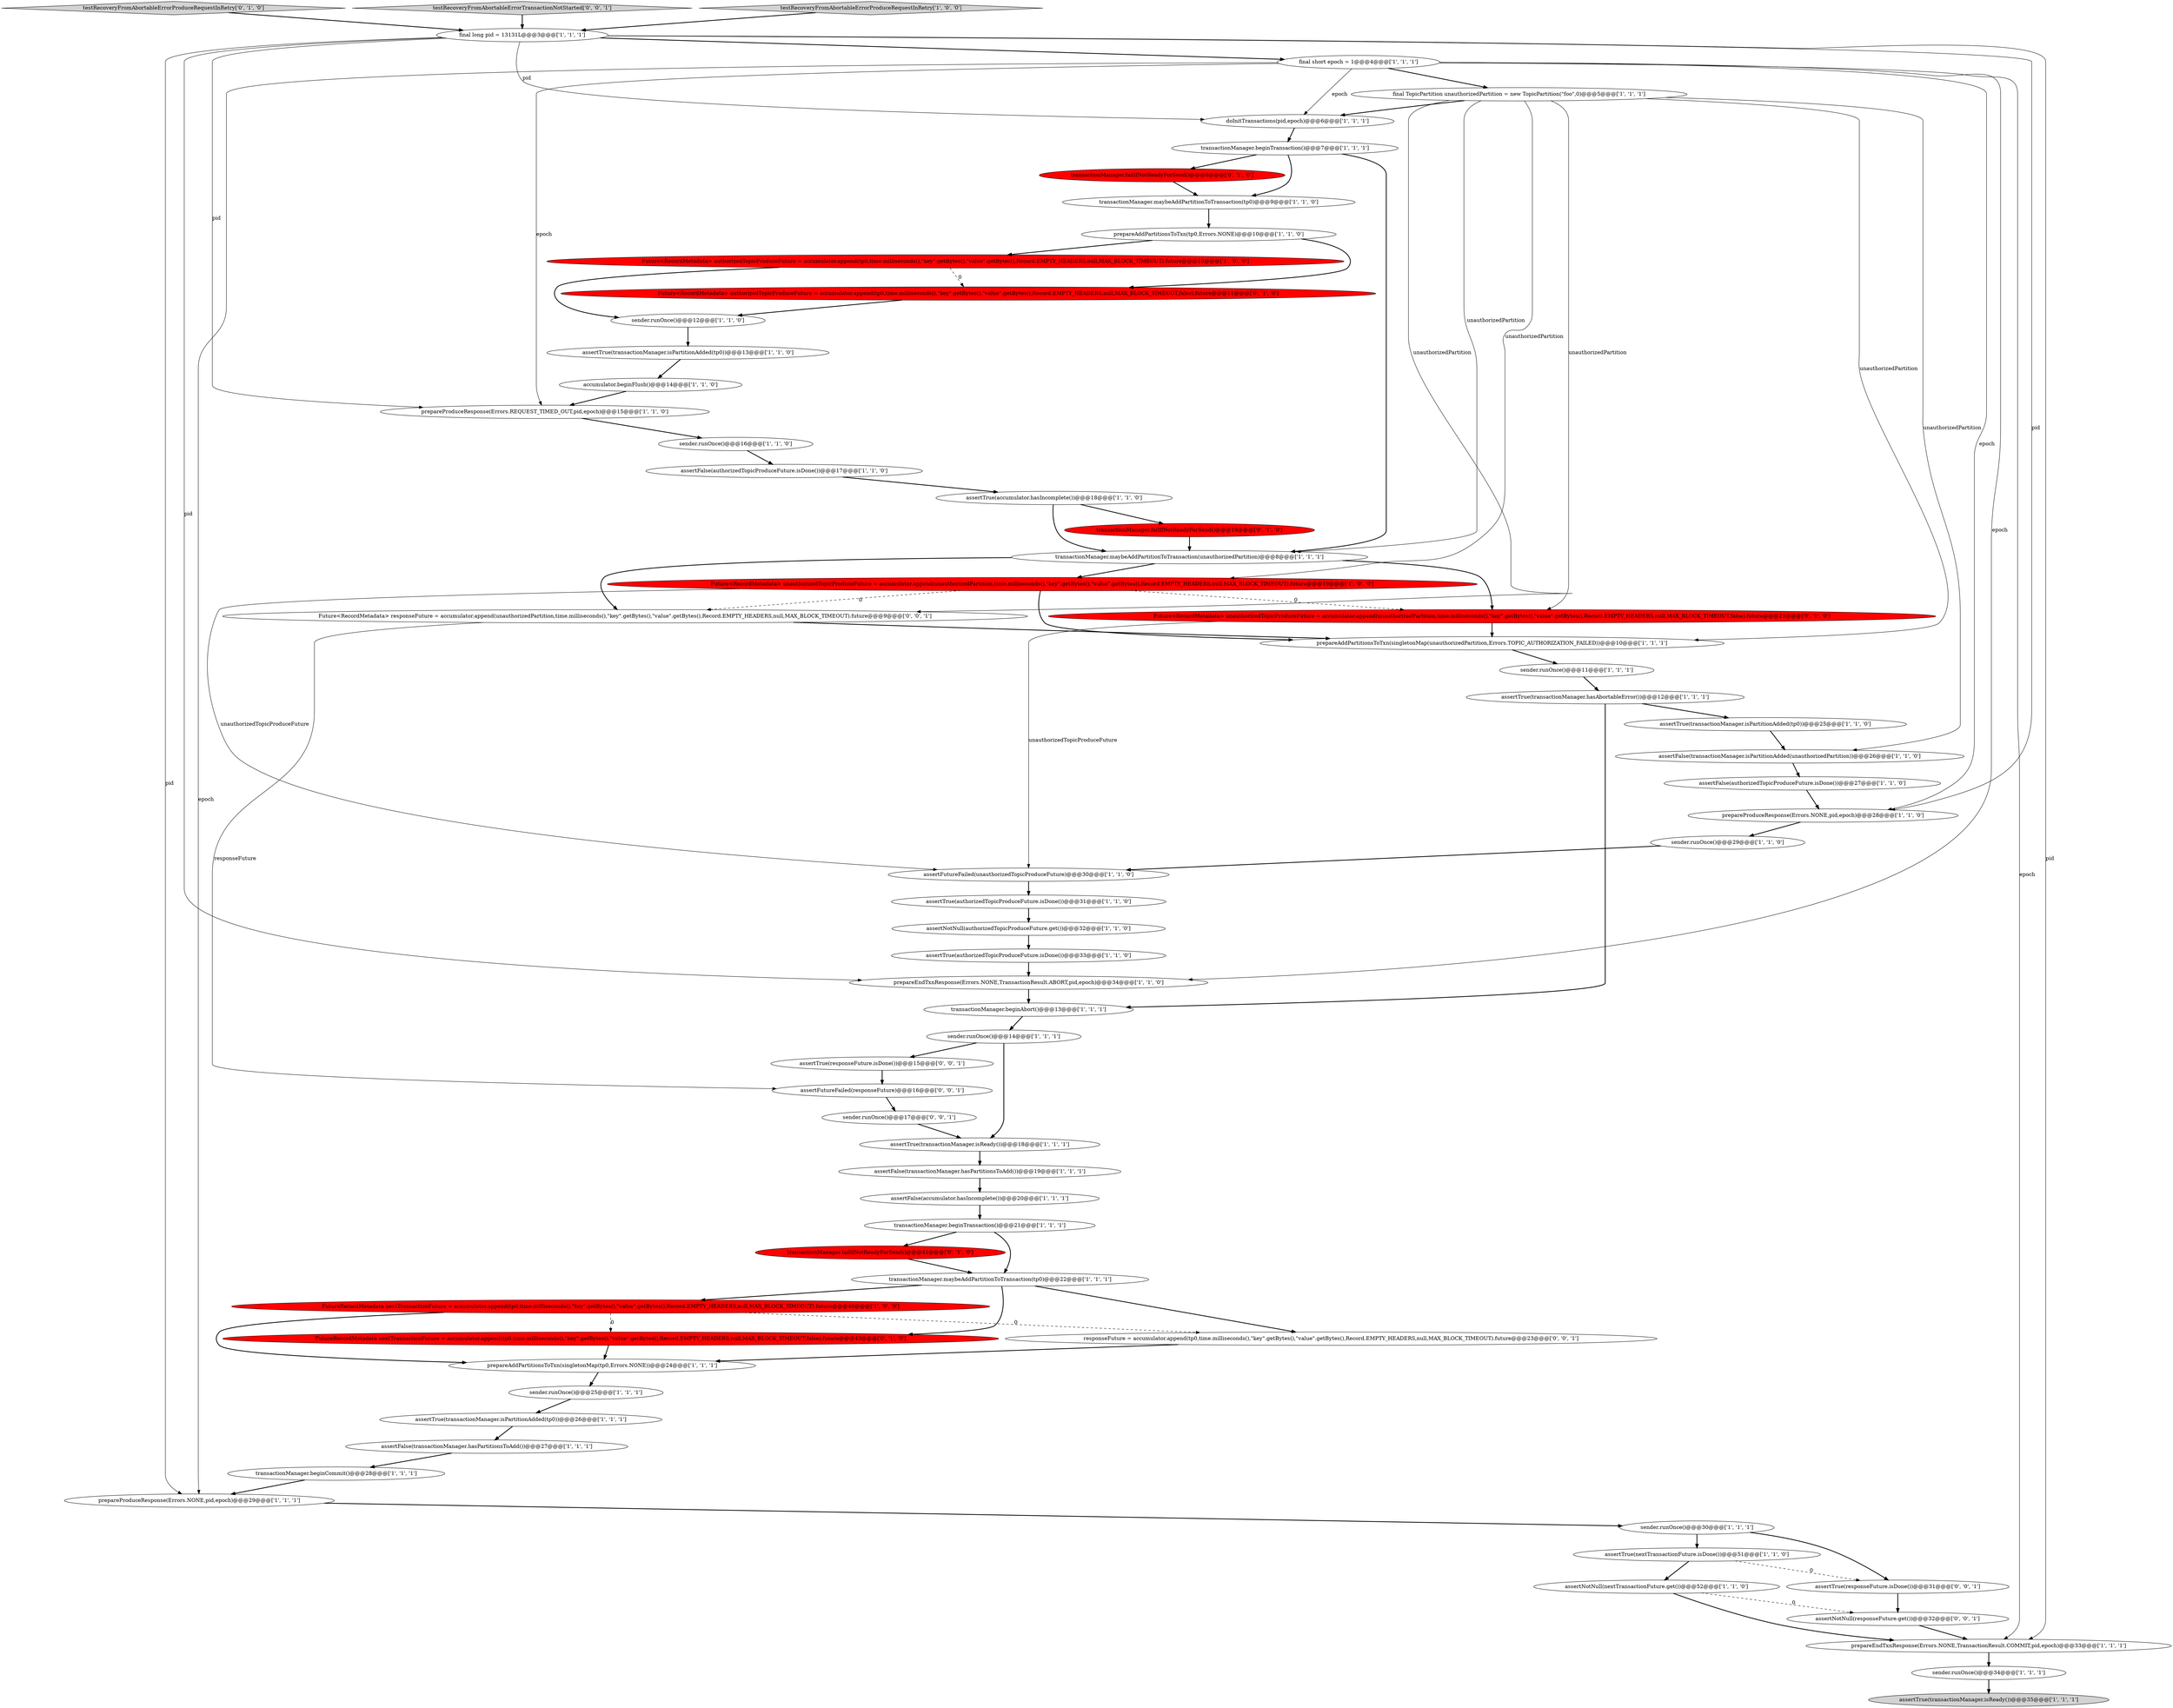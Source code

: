 digraph {
5 [style = filled, label = "assertTrue(nextTransactionFuture.isDone())@@@51@@@['1', '1', '0']", fillcolor = white, shape = ellipse image = "AAA0AAABBB1BBB"];
25 [style = filled, label = "assertNotNull(nextTransactionFuture.get())@@@52@@@['1', '1', '0']", fillcolor = white, shape = ellipse image = "AAA0AAABBB1BBB"];
40 [style = filled, label = "transactionManager.beginCommit()@@@28@@@['1', '1', '1']", fillcolor = white, shape = ellipse image = "AAA0AAABBB1BBB"];
44 [style = filled, label = "transactionManager.maybeAddPartitionToTransaction(tp0)@@@9@@@['1', '1', '0']", fillcolor = white, shape = ellipse image = "AAA0AAABBB1BBB"];
53 [style = filled, label = "transactionManager.failIfNotReadyForSend()@@@41@@@['0', '1', '0']", fillcolor = red, shape = ellipse image = "AAA1AAABBB2BBB"];
32 [style = filled, label = "sender.runOnce()@@@12@@@['1', '1', '0']", fillcolor = white, shape = ellipse image = "AAA0AAABBB1BBB"];
4 [style = filled, label = "sender.runOnce()@@@29@@@['1', '1', '0']", fillcolor = white, shape = ellipse image = "AAA0AAABBB1BBB"];
21 [style = filled, label = "prepareProduceResponse(Errors.NONE,pid,epoch)@@@29@@@['1', '1', '1']", fillcolor = white, shape = ellipse image = "AAA0AAABBB1BBB"];
37 [style = filled, label = "assertTrue(accumulator.hasIncomplete())@@@18@@@['1', '1', '0']", fillcolor = white, shape = ellipse image = "AAA0AAABBB1BBB"];
62 [style = filled, label = "assertFutureFailed(responseFuture)@@@16@@@['0', '0', '1']", fillcolor = white, shape = ellipse image = "AAA0AAABBB3BBB"];
42 [style = filled, label = "prepareAddPartitionsToTxn(tp0,Errors.NONE)@@@10@@@['1', '1', '0']", fillcolor = white, shape = ellipse image = "AAA0AAABBB1BBB"];
52 [style = filled, label = "Future<RecordMetadata> authorizedTopicProduceFuture = accumulator.append(tp0,time.milliseconds(),\"key\".getBytes(),\"value\".getBytes(),Record.EMPTY_HEADERS,null,MAX_BLOCK_TIMEOUT,false).future@@@11@@@['0', '1', '0']", fillcolor = red, shape = ellipse image = "AAA1AAABBB2BBB"];
17 [style = filled, label = "assertTrue(transactionManager.isPartitionAdded(tp0))@@@25@@@['1', '1', '0']", fillcolor = white, shape = ellipse image = "AAA0AAABBB1BBB"];
49 [style = filled, label = "assertFalse(transactionManager.hasPartitionsToAdd())@@@19@@@['1', '1', '1']", fillcolor = white, shape = ellipse image = "AAA0AAABBB1BBB"];
7 [style = filled, label = "assertFalse(authorizedTopicProduceFuture.isDone())@@@17@@@['1', '1', '0']", fillcolor = white, shape = ellipse image = "AAA0AAABBB1BBB"];
18 [style = filled, label = "sender.runOnce()@@@14@@@['1', '1', '1']", fillcolor = white, shape = ellipse image = "AAA0AAABBB1BBB"];
1 [style = filled, label = "final short epoch = 1@@@4@@@['1', '1', '1']", fillcolor = white, shape = ellipse image = "AAA0AAABBB1BBB"];
10 [style = filled, label = "final long pid = 13131L@@@3@@@['1', '1', '1']", fillcolor = white, shape = ellipse image = "AAA0AAABBB1BBB"];
12 [style = filled, label = "transactionManager.maybeAddPartitionToTransaction(tp0)@@@22@@@['1', '1', '1']", fillcolor = white, shape = ellipse image = "AAA0AAABBB1BBB"];
35 [style = filled, label = "assertTrue(authorizedTopicProduceFuture.isDone())@@@33@@@['1', '1', '0']", fillcolor = white, shape = ellipse image = "AAA0AAABBB1BBB"];
50 [style = filled, label = "sender.runOnce()@@@16@@@['1', '1', '0']", fillcolor = white, shape = ellipse image = "AAA0AAABBB1BBB"];
33 [style = filled, label = "prepareAddPartitionsToTxn(singletonMap(unauthorizedPartition,Errors.TOPIC_AUTHORIZATION_FAILED))@@@10@@@['1', '1', '1']", fillcolor = white, shape = ellipse image = "AAA0AAABBB1BBB"];
55 [style = filled, label = "testRecoveryFromAbortableErrorProduceRequestInRetry['0', '1', '0']", fillcolor = lightgray, shape = diamond image = "AAA0AAABBB2BBB"];
54 [style = filled, label = "Future<RecordMetadata> unauthorizedTopicProduceFuture = accumulator.append(unauthorizedPartition,time.milliseconds(),\"key\".getBytes(),\"value\".getBytes(),Record.EMPTY_HEADERS,null,MAX_BLOCK_TIMEOUT,false).future@@@21@@@['0', '1', '0']", fillcolor = red, shape = ellipse image = "AAA1AAABBB2BBB"];
51 [style = filled, label = "transactionManager.failIfNotReadyForSend()@@@8@@@['0', '1', '0']", fillcolor = red, shape = ellipse image = "AAA1AAABBB2BBB"];
65 [style = filled, label = "assertTrue(responseFuture.isDone())@@@15@@@['0', '0', '1']", fillcolor = white, shape = ellipse image = "AAA0AAABBB3BBB"];
6 [style = filled, label = "accumulator.beginFlush()@@@14@@@['1', '1', '0']", fillcolor = white, shape = ellipse image = "AAA0AAABBB1BBB"];
15 [style = filled, label = "FutureRecordMetadata nextTransactionFuture = accumulator.append(tp0,time.milliseconds(),\"key\".getBytes(),\"value\".getBytes(),Record.EMPTY_HEADERS,null,MAX_BLOCK_TIMEOUT).future@@@40@@@['1', '0', '0']", fillcolor = red, shape = ellipse image = "AAA1AAABBB1BBB"];
38 [style = filled, label = "assertTrue(transactionManager.isReady())@@@18@@@['1', '1', '1']", fillcolor = white, shape = ellipse image = "AAA0AAABBB1BBB"];
23 [style = filled, label = "transactionManager.beginTransaction()@@@7@@@['1', '1', '1']", fillcolor = white, shape = ellipse image = "AAA0AAABBB1BBB"];
31 [style = filled, label = "assertTrue(transactionManager.isReady())@@@35@@@['1', '1', '1']", fillcolor = lightgray, shape = ellipse image = "AAA0AAABBB1BBB"];
11 [style = filled, label = "assertTrue(transactionManager.hasAbortableError())@@@12@@@['1', '1', '1']", fillcolor = white, shape = ellipse image = "AAA0AAABBB1BBB"];
28 [style = filled, label = "assertTrue(authorizedTopicProduceFuture.isDone())@@@31@@@['1', '1', '0']", fillcolor = white, shape = ellipse image = "AAA0AAABBB1BBB"];
43 [style = filled, label = "assertTrue(transactionManager.isPartitionAdded(tp0))@@@13@@@['1', '1', '0']", fillcolor = white, shape = ellipse image = "AAA0AAABBB1BBB"];
30 [style = filled, label = "prepareEndTxnResponse(Errors.NONE,TransactionResult.ABORT,pid,epoch)@@@34@@@['1', '1', '0']", fillcolor = white, shape = ellipse image = "AAA0AAABBB1BBB"];
34 [style = filled, label = "transactionManager.beginAbort()@@@13@@@['1', '1', '1']", fillcolor = white, shape = ellipse image = "AAA0AAABBB1BBB"];
36 [style = filled, label = "sender.runOnce()@@@34@@@['1', '1', '1']", fillcolor = white, shape = ellipse image = "AAA0AAABBB1BBB"];
46 [style = filled, label = "assertFalse(transactionManager.isPartitionAdded(unauthorizedPartition))@@@26@@@['1', '1', '0']", fillcolor = white, shape = ellipse image = "AAA0AAABBB1BBB"];
8 [style = filled, label = "prepareAddPartitionsToTxn(singletonMap(tp0,Errors.NONE))@@@24@@@['1', '1', '1']", fillcolor = white, shape = ellipse image = "AAA0AAABBB1BBB"];
13 [style = filled, label = "prepareProduceResponse(Errors.REQUEST_TIMED_OUT,pid,epoch)@@@15@@@['1', '1', '0']", fillcolor = white, shape = ellipse image = "AAA0AAABBB1BBB"];
48 [style = filled, label = "doInitTransactions(pid,epoch)@@@6@@@['1', '1', '1']", fillcolor = white, shape = ellipse image = "AAA0AAABBB1BBB"];
0 [style = filled, label = "Future<RecordMetadata> authorizedTopicProduceFuture = accumulator.append(tp0,time.milliseconds(),\"key\".getBytes(),\"value\".getBytes(),Record.EMPTY_HEADERS,null,MAX_BLOCK_TIMEOUT).future@@@10@@@['1', '0', '0']", fillcolor = red, shape = ellipse image = "AAA1AAABBB1BBB"];
64 [style = filled, label = "responseFuture = accumulator.append(tp0,time.milliseconds(),\"key\".getBytes(),\"value\".getBytes(),Record.EMPTY_HEADERS,null,MAX_BLOCK_TIMEOUT).future@@@23@@@['0', '0', '1']", fillcolor = white, shape = ellipse image = "AAA0AAABBB3BBB"];
39 [style = filled, label = "assertFalse(transactionManager.hasPartitionsToAdd())@@@27@@@['1', '1', '1']", fillcolor = white, shape = ellipse image = "AAA0AAABBB1BBB"];
16 [style = filled, label = "Future<RecordMetadata> unauthorizedTopicProduceFuture = accumulator.append(unauthorizedPartition,time.milliseconds(),\"key\".getBytes(),\"value\".getBytes(),Record.EMPTY_HEADERS,null,MAX_BLOCK_TIMEOUT).future@@@19@@@['1', '0', '0']", fillcolor = red, shape = ellipse image = "AAA1AAABBB1BBB"];
56 [style = filled, label = "FutureRecordMetadata nextTransactionFuture = accumulator.append(tp0,time.milliseconds(),\"key\".getBytes(),\"value\".getBytes(),Record.EMPTY_HEADERS,null,MAX_BLOCK_TIMEOUT,false).future@@@43@@@['0', '1', '0']", fillcolor = red, shape = ellipse image = "AAA1AAABBB2BBB"];
20 [style = filled, label = "sender.runOnce()@@@11@@@['1', '1', '1']", fillcolor = white, shape = ellipse image = "AAA0AAABBB1BBB"];
58 [style = filled, label = "assertTrue(responseFuture.isDone())@@@31@@@['0', '0', '1']", fillcolor = white, shape = ellipse image = "AAA0AAABBB3BBB"];
29 [style = filled, label = "sender.runOnce()@@@25@@@['1', '1', '1']", fillcolor = white, shape = ellipse image = "AAA0AAABBB1BBB"];
2 [style = filled, label = "assertTrue(transactionManager.isPartitionAdded(tp0))@@@26@@@['1', '1', '1']", fillcolor = white, shape = ellipse image = "AAA0AAABBB1BBB"];
57 [style = filled, label = "transactionManager.failIfNotReadyForSend()@@@19@@@['0', '1', '0']", fillcolor = red, shape = ellipse image = "AAA1AAABBB2BBB"];
60 [style = filled, label = "sender.runOnce()@@@17@@@['0', '0', '1']", fillcolor = white, shape = ellipse image = "AAA0AAABBB3BBB"];
45 [style = filled, label = "final TopicPartition unauthorizedPartition = new TopicPartition(\"foo\",0)@@@5@@@['1', '1', '1']", fillcolor = white, shape = ellipse image = "AAA0AAABBB1BBB"];
59 [style = filled, label = "testRecoveryFromAbortableErrorTransactionNotStarted['0', '0', '1']", fillcolor = lightgray, shape = diamond image = "AAA0AAABBB3BBB"];
61 [style = filled, label = "Future<RecordMetadata> responseFuture = accumulator.append(unauthorizedPartition,time.milliseconds(),\"key\".getBytes(),\"value\".getBytes(),Record.EMPTY_HEADERS,null,MAX_BLOCK_TIMEOUT).future@@@9@@@['0', '0', '1']", fillcolor = white, shape = ellipse image = "AAA0AAABBB3BBB"];
47 [style = filled, label = "prepareProduceResponse(Errors.NONE,pid,epoch)@@@28@@@['1', '1', '0']", fillcolor = white, shape = ellipse image = "AAA0AAABBB1BBB"];
41 [style = filled, label = "assertNotNull(authorizedTopicProduceFuture.get())@@@32@@@['1', '1', '0']", fillcolor = white, shape = ellipse image = "AAA0AAABBB1BBB"];
63 [style = filled, label = "assertNotNull(responseFuture.get())@@@32@@@['0', '0', '1']", fillcolor = white, shape = ellipse image = "AAA0AAABBB3BBB"];
19 [style = filled, label = "assertFutureFailed(unauthorizedTopicProduceFuture)@@@30@@@['1', '1', '0']", fillcolor = white, shape = ellipse image = "AAA0AAABBB1BBB"];
26 [style = filled, label = "assertFalse(authorizedTopicProduceFuture.isDone())@@@27@@@['1', '1', '0']", fillcolor = white, shape = ellipse image = "AAA0AAABBB1BBB"];
24 [style = filled, label = "testRecoveryFromAbortableErrorProduceRequestInRetry['1', '0', '0']", fillcolor = lightgray, shape = diamond image = "AAA0AAABBB1BBB"];
22 [style = filled, label = "sender.runOnce()@@@30@@@['1', '1', '1']", fillcolor = white, shape = ellipse image = "AAA0AAABBB1BBB"];
27 [style = filled, label = "transactionManager.beginTransaction()@@@21@@@['1', '1', '1']", fillcolor = white, shape = ellipse image = "AAA0AAABBB1BBB"];
14 [style = filled, label = "prepareEndTxnResponse(Errors.NONE,TransactionResult.COMMIT,pid,epoch)@@@33@@@['1', '1', '1']", fillcolor = white, shape = ellipse image = "AAA0AAABBB1BBB"];
9 [style = filled, label = "transactionManager.maybeAddPartitionToTransaction(unauthorizedPartition)@@@8@@@['1', '1', '1']", fillcolor = white, shape = ellipse image = "AAA0AAABBB1BBB"];
3 [style = filled, label = "assertFalse(accumulator.hasIncomplete())@@@20@@@['1', '1', '1']", fillcolor = white, shape = ellipse image = "AAA0AAABBB1BBB"];
5->58 [style = dashed, label="0"];
10->48 [style = solid, label="pid"];
23->51 [style = bold, label=""];
65->62 [style = bold, label=""];
34->18 [style = bold, label=""];
64->8 [style = bold, label=""];
25->14 [style = bold, label=""];
45->48 [style = bold, label=""];
9->16 [style = bold, label=""];
37->9 [style = bold, label=""];
3->27 [style = bold, label=""];
16->61 [style = dashed, label="0"];
29->2 [style = bold, label=""];
1->21 [style = solid, label="epoch"];
38->49 [style = bold, label=""];
56->8 [style = bold, label=""];
54->33 [style = bold, label=""];
19->28 [style = bold, label=""];
45->16 [style = solid, label="unauthorizedPartition"];
23->44 [style = bold, label=""];
18->38 [style = bold, label=""];
24->10 [style = bold, label=""];
27->12 [style = bold, label=""];
45->61 [style = solid, label="unauthorizedPartition"];
1->13 [style = solid, label="epoch"];
27->53 [style = bold, label=""];
36->31 [style = bold, label=""];
62->60 [style = bold, label=""];
4->19 [style = bold, label=""];
7->37 [style = bold, label=""];
26->47 [style = bold, label=""];
51->44 [style = bold, label=""];
30->34 [style = bold, label=""];
45->54 [style = solid, label="unauthorizedPartition"];
22->5 [style = bold, label=""];
5->25 [style = bold, label=""];
45->46 [style = solid, label="unauthorizedPartition"];
2->39 [style = bold, label=""];
9->54 [style = bold, label=""];
58->63 [style = bold, label=""];
10->30 [style = solid, label="pid"];
16->33 [style = bold, label=""];
21->22 [style = bold, label=""];
10->47 [style = solid, label="pid"];
1->48 [style = solid, label="epoch"];
16->54 [style = dashed, label="0"];
49->3 [style = bold, label=""];
11->17 [style = bold, label=""];
59->10 [style = bold, label=""];
18->65 [style = bold, label=""];
10->1 [style = bold, label=""];
1->45 [style = bold, label=""];
16->19 [style = solid, label="unauthorizedTopicProduceFuture"];
40->21 [style = bold, label=""];
63->14 [style = bold, label=""];
14->36 [style = bold, label=""];
44->42 [style = bold, label=""];
17->46 [style = bold, label=""];
42->52 [style = bold, label=""];
61->62 [style = solid, label="responseFuture"];
60->38 [style = bold, label=""];
55->10 [style = bold, label=""];
42->0 [style = bold, label=""];
28->41 [style = bold, label=""];
1->14 [style = solid, label="epoch"];
13->50 [style = bold, label=""];
45->33 [style = solid, label="unauthorizedPartition"];
0->52 [style = dashed, label="0"];
48->23 [style = bold, label=""];
45->9 [style = solid, label="unauthorizedPartition"];
22->58 [style = bold, label=""];
12->56 [style = bold, label=""];
39->40 [style = bold, label=""];
6->13 [style = bold, label=""];
57->9 [style = bold, label=""];
1->30 [style = solid, label="epoch"];
0->32 [style = bold, label=""];
54->19 [style = solid, label="unauthorizedTopicProduceFuture"];
35->30 [style = bold, label=""];
15->8 [style = bold, label=""];
53->12 [style = bold, label=""];
20->11 [style = bold, label=""];
37->57 [style = bold, label=""];
41->35 [style = bold, label=""];
33->20 [style = bold, label=""];
25->63 [style = dashed, label="0"];
12->15 [style = bold, label=""];
10->21 [style = solid, label="pid"];
50->7 [style = bold, label=""];
32->43 [style = bold, label=""];
10->13 [style = solid, label="pid"];
15->56 [style = dashed, label="0"];
43->6 [style = bold, label=""];
9->61 [style = bold, label=""];
1->47 [style = solid, label="epoch"];
46->26 [style = bold, label=""];
11->34 [style = bold, label=""];
52->32 [style = bold, label=""];
15->64 [style = dashed, label="0"];
12->64 [style = bold, label=""];
10->14 [style = solid, label="pid"];
23->9 [style = bold, label=""];
8->29 [style = bold, label=""];
61->33 [style = bold, label=""];
47->4 [style = bold, label=""];
}
